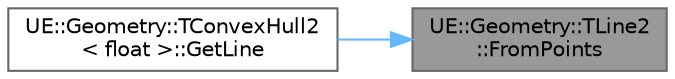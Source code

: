 digraph "UE::Geometry::TLine2::FromPoints"
{
 // INTERACTIVE_SVG=YES
 // LATEX_PDF_SIZE
  bgcolor="transparent";
  edge [fontname=Helvetica,fontsize=10,labelfontname=Helvetica,labelfontsize=10];
  node [fontname=Helvetica,fontsize=10,shape=box,height=0.2,width=0.4];
  rankdir="RL";
  Node1 [id="Node000001",label="UE::Geometry::TLine2\l::FromPoints",height=0.2,width=0.4,color="gray40", fillcolor="grey60", style="filled", fontcolor="black",tooltip=" "];
  Node1 -> Node2 [id="edge1_Node000001_Node000002",dir="back",color="steelblue1",style="solid",tooltip=" "];
  Node2 [id="Node000002",label="UE::Geometry::TConvexHull2\l\< float \>::GetLine",height=0.2,width=0.4,color="grey40", fillcolor="white", style="filled",URL="$d9/da8/classUE_1_1Geometry_1_1TConvexHull2.html#a33ac82a426bb82d82b2489eccf68d582",tooltip=" "];
}

